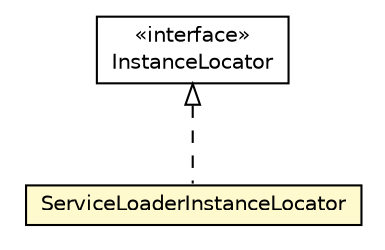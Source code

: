 #!/usr/local/bin/dot
#
# Class diagram 
# Generated by UMLGraph version R5_6_6-8-g8d7759 (http://www.umlgraph.org/)
#

digraph G {
	edge [fontname="Helvetica",fontsize=10,labelfontname="Helvetica",labelfontsize=10];
	node [fontname="Helvetica",fontsize=10,shape=plaintext];
	nodesep=0.25;
	ranksep=0.5;
	// org.dayatang.domain.InstanceLocator
	c88466 [label=<<table title="org.dayatang.domain.InstanceLocator" border="0" cellborder="1" cellspacing="0" cellpadding="2" port="p" href="../../InstanceLocator.html">
		<tr><td><table border="0" cellspacing="0" cellpadding="1">
<tr><td align="center" balign="center"> &#171;interface&#187; </td></tr>
<tr><td align="center" balign="center"> InstanceLocator </td></tr>
		</table></td></tr>
		</table>>, URL="../../InstanceLocator.html", fontname="Helvetica", fontcolor="black", fontsize=10.0];
	// org.dayatang.domain.internal.bean.ServiceLoaderInstanceLocator
	c88483 [label=<<table title="org.dayatang.domain.internal.bean.ServiceLoaderInstanceLocator" border="0" cellborder="1" cellspacing="0" cellpadding="2" port="p" bgcolor="lemonChiffon" href="./ServiceLoaderInstanceLocator.html">
		<tr><td><table border="0" cellspacing="0" cellpadding="1">
<tr><td align="center" balign="center"> ServiceLoaderInstanceLocator </td></tr>
		</table></td></tr>
		</table>>, URL="./ServiceLoaderInstanceLocator.html", fontname="Helvetica", fontcolor="black", fontsize=10.0];
	//org.dayatang.domain.internal.bean.ServiceLoaderInstanceLocator implements org.dayatang.domain.InstanceLocator
	c88466:p -> c88483:p [dir=back,arrowtail=empty,style=dashed];
}


